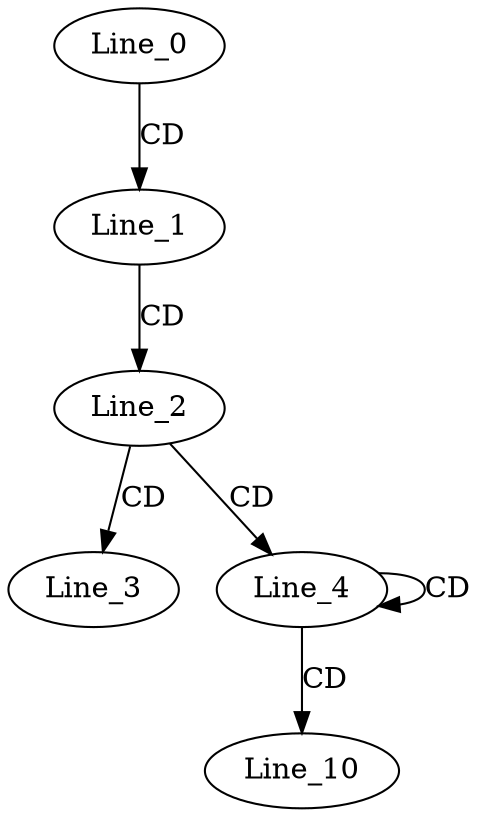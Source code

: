 digraph G {
  Line_0;
  Line_1;
  Line_2;
  Line_3;
  Line_4;
  Line_4;
  Line_10;
  Line_0 -> Line_1 [ label="CD" ];
  Line_1 -> Line_2 [ label="CD" ];
  Line_2 -> Line_3 [ label="CD" ];
  Line_2 -> Line_4 [ label="CD" ];
  Line_4 -> Line_4 [ label="CD" ];
  Line_4 -> Line_10 [ label="CD" ];
}
